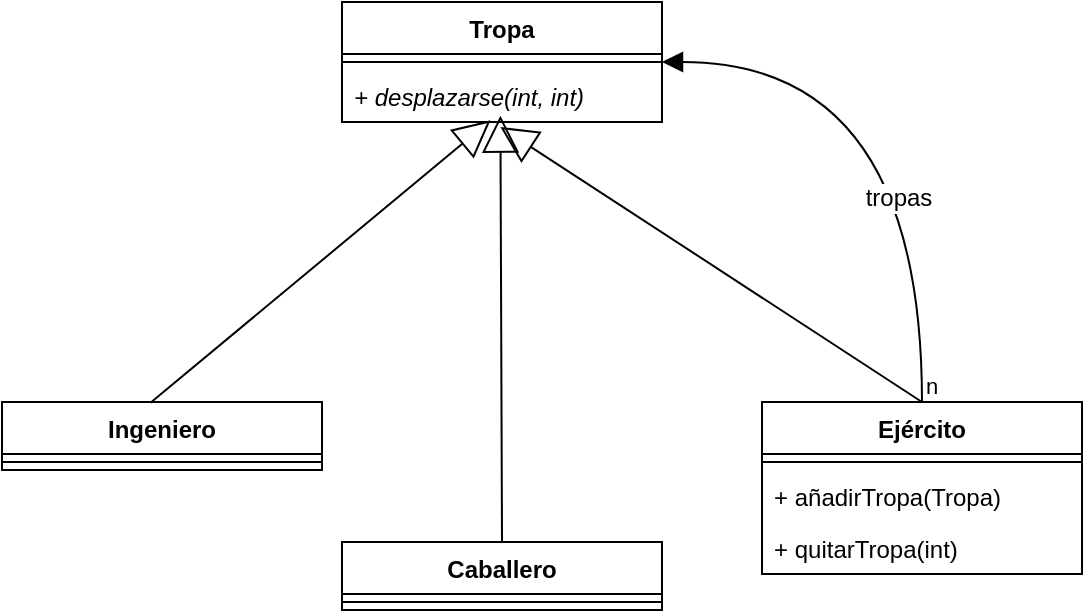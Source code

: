 <mxfile version="24.8.0">
  <diagram id="C5RBs43oDa-KdzZeNtuy" name="Page-1">
    <mxGraphModel dx="714" dy="1973" grid="1" gridSize="10" guides="1" tooltips="1" connect="1" arrows="1" fold="1" page="1" pageScale="1" pageWidth="827" pageHeight="1169" math="0" shadow="0">
      <root>
        <mxCell id="WIyWlLk6GJQsqaUBKTNV-0" />
        <mxCell id="WIyWlLk6GJQsqaUBKTNV-1" parent="WIyWlLk6GJQsqaUBKTNV-0" />
        <mxCell id="bQuhadIzgCN4oesYzCUg-0" value="Ejército" style="swimlane;fontStyle=1;align=center;verticalAlign=top;childLayout=stackLayout;horizontal=1;startSize=26;horizontalStack=0;resizeParent=1;resizeParentMax=0;resizeLast=0;collapsible=1;marginBottom=0;whiteSpace=wrap;html=1;" vertex="1" parent="WIyWlLk6GJQsqaUBKTNV-1">
          <mxGeometry x="560" y="100" width="160" height="86" as="geometry" />
        </mxCell>
        <mxCell id="bQuhadIzgCN4oesYzCUg-2" value="" style="line;strokeWidth=1;fillColor=none;align=left;verticalAlign=middle;spacingTop=-1;spacingLeft=3;spacingRight=3;rotatable=0;labelPosition=right;points=[];portConstraint=eastwest;strokeColor=inherit;" vertex="1" parent="bQuhadIzgCN4oesYzCUg-0">
          <mxGeometry y="26" width="160" height="8" as="geometry" />
        </mxCell>
        <mxCell id="bQuhadIzgCN4oesYzCUg-22" value="&lt;span&gt;+ añadirTropa(Tropa)&lt;/span&gt;" style="text;strokeColor=none;fillColor=none;align=left;verticalAlign=top;spacingLeft=4;spacingRight=4;overflow=hidden;rotatable=0;points=[[0,0.5],[1,0.5]];portConstraint=eastwest;whiteSpace=wrap;html=1;fontStyle=0" vertex="1" parent="bQuhadIzgCN4oesYzCUg-0">
          <mxGeometry y="34" width="160" height="26" as="geometry" />
        </mxCell>
        <mxCell id="bQuhadIzgCN4oesYzCUg-23" value="&lt;span&gt;+ quitarTropa(int)&lt;/span&gt;" style="text;strokeColor=none;fillColor=none;align=left;verticalAlign=top;spacingLeft=4;spacingRight=4;overflow=hidden;rotatable=0;points=[[0,0.5],[1,0.5]];portConstraint=eastwest;whiteSpace=wrap;html=1;fontStyle=0" vertex="1" parent="bQuhadIzgCN4oesYzCUg-0">
          <mxGeometry y="60" width="160" height="26" as="geometry" />
        </mxCell>
        <mxCell id="bQuhadIzgCN4oesYzCUg-4" value="Caballero" style="swimlane;fontStyle=1;align=center;verticalAlign=top;childLayout=stackLayout;horizontal=1;startSize=26;horizontalStack=0;resizeParent=1;resizeParentMax=0;resizeLast=0;collapsible=1;marginBottom=0;whiteSpace=wrap;html=1;" vertex="1" parent="WIyWlLk6GJQsqaUBKTNV-1">
          <mxGeometry x="350" y="170" width="160" height="34" as="geometry" />
        </mxCell>
        <mxCell id="bQuhadIzgCN4oesYzCUg-6" value="" style="line;strokeWidth=1;fillColor=none;align=left;verticalAlign=middle;spacingTop=-1;spacingLeft=3;spacingRight=3;rotatable=0;labelPosition=right;points=[];portConstraint=eastwest;strokeColor=inherit;" vertex="1" parent="bQuhadIzgCN4oesYzCUg-4">
          <mxGeometry y="26" width="160" height="8" as="geometry" />
        </mxCell>
        <mxCell id="bQuhadIzgCN4oesYzCUg-8" value="Ingeniero" style="swimlane;fontStyle=1;align=center;verticalAlign=top;childLayout=stackLayout;horizontal=1;startSize=26;horizontalStack=0;resizeParent=1;resizeParentMax=0;resizeLast=0;collapsible=1;marginBottom=0;whiteSpace=wrap;html=1;" vertex="1" parent="WIyWlLk6GJQsqaUBKTNV-1">
          <mxGeometry x="180" y="100" width="160" height="34" as="geometry" />
        </mxCell>
        <mxCell id="bQuhadIzgCN4oesYzCUg-10" value="" style="line;strokeWidth=1;fillColor=none;align=left;verticalAlign=middle;spacingTop=-1;spacingLeft=3;spacingRight=3;rotatable=0;labelPosition=right;points=[];portConstraint=eastwest;strokeColor=inherit;" vertex="1" parent="bQuhadIzgCN4oesYzCUg-8">
          <mxGeometry y="26" width="160" height="8" as="geometry" />
        </mxCell>
        <mxCell id="bQuhadIzgCN4oesYzCUg-12" value="Tropa" style="swimlane;fontStyle=1;align=center;verticalAlign=top;childLayout=stackLayout;horizontal=1;startSize=26;horizontalStack=0;resizeParent=1;resizeParentMax=0;resizeLast=0;collapsible=1;marginBottom=0;whiteSpace=wrap;html=1;" vertex="1" parent="WIyWlLk6GJQsqaUBKTNV-1">
          <mxGeometry x="350" y="-100" width="160" height="60" as="geometry" />
        </mxCell>
        <mxCell id="bQuhadIzgCN4oesYzCUg-14" value="" style="line;strokeWidth=1;fillColor=none;align=left;verticalAlign=middle;spacingTop=-1;spacingLeft=3;spacingRight=3;rotatable=0;labelPosition=right;points=[];portConstraint=eastwest;strokeColor=inherit;" vertex="1" parent="bQuhadIzgCN4oesYzCUg-12">
          <mxGeometry y="26" width="160" height="8" as="geometry" />
        </mxCell>
        <mxCell id="bQuhadIzgCN4oesYzCUg-15" value="&lt;i&gt;+ desplazarse(int, int)&lt;/i&gt;" style="text;strokeColor=none;fillColor=none;align=left;verticalAlign=top;spacingLeft=4;spacingRight=4;overflow=hidden;rotatable=0;points=[[0,0.5],[1,0.5]];portConstraint=eastwest;whiteSpace=wrap;html=1;" vertex="1" parent="bQuhadIzgCN4oesYzCUg-12">
          <mxGeometry y="34" width="160" height="26" as="geometry" />
        </mxCell>
        <mxCell id="bQuhadIzgCN4oesYzCUg-16" value="" style="endArrow=block;endSize=16;endFill=0;html=1;rounded=0;fontSize=12;curved=1;exitX=0.464;exitY=0.012;exitDx=0;exitDy=0;exitPerimeter=0;entryX=0.464;entryY=0.968;entryDx=0;entryDy=0;entryPerimeter=0;" edge="1" parent="WIyWlLk6GJQsqaUBKTNV-1" source="bQuhadIzgCN4oesYzCUg-8" target="bQuhadIzgCN4oesYzCUg-15">
          <mxGeometry width="160" relative="1" as="geometry">
            <mxPoint x="360" y="40" as="sourcePoint" />
            <mxPoint x="520" y="40" as="targetPoint" />
          </mxGeometry>
        </mxCell>
        <mxCell id="bQuhadIzgCN4oesYzCUg-17" value="" style="endArrow=block;endSize=16;endFill=0;html=1;rounded=0;fontSize=12;curved=1;exitX=0.5;exitY=0;exitDx=0;exitDy=0;entryX=0.495;entryY=1.096;entryDx=0;entryDy=0;entryPerimeter=0;" edge="1" parent="WIyWlLk6GJQsqaUBKTNV-1" source="bQuhadIzgCN4oesYzCUg-0" target="bQuhadIzgCN4oesYzCUg-15">
          <mxGeometry width="160" relative="1" as="geometry">
            <mxPoint x="380" y="146" as="sourcePoint" />
            <mxPoint x="550" y="30" as="targetPoint" />
          </mxGeometry>
        </mxCell>
        <mxCell id="bQuhadIzgCN4oesYzCUg-18" value="" style="endArrow=block;endSize=16;endFill=0;html=1;rounded=0;fontSize=12;curved=1;exitX=0.5;exitY=0;exitDx=0;exitDy=0;entryX=0.495;entryY=0.878;entryDx=0;entryDy=0;entryPerimeter=0;" edge="1" parent="WIyWlLk6GJQsqaUBKTNV-1" source="bQuhadIzgCN4oesYzCUg-4" target="bQuhadIzgCN4oesYzCUg-15">
          <mxGeometry width="160" relative="1" as="geometry">
            <mxPoint x="440" y="210" as="sourcePoint" />
            <mxPoint x="430" y="-10" as="targetPoint" />
          </mxGeometry>
        </mxCell>
        <mxCell id="bQuhadIzgCN4oesYzCUg-19" value="" style="endArrow=block;endFill=1;html=1;edgeStyle=orthogonalEdgeStyle;align=left;verticalAlign=top;rounded=0;fontSize=12;startSize=8;endSize=8;curved=1;exitX=0.5;exitY=0;exitDx=0;exitDy=0;entryX=1;entryY=0.5;entryDx=0;entryDy=0;entryPerimeter=0;" edge="1" parent="WIyWlLk6GJQsqaUBKTNV-1" source="bQuhadIzgCN4oesYzCUg-0" target="bQuhadIzgCN4oesYzCUg-14">
          <mxGeometry x="-1" relative="1" as="geometry">
            <mxPoint x="667" y="-50" as="sourcePoint" />
            <mxPoint x="827" y="-50" as="targetPoint" />
          </mxGeometry>
        </mxCell>
        <mxCell id="bQuhadIzgCN4oesYzCUg-20" value="n" style="edgeLabel;resizable=0;html=1;align=left;verticalAlign=bottom;" connectable="0" vertex="1" parent="bQuhadIzgCN4oesYzCUg-19">
          <mxGeometry x="-1" relative="1" as="geometry" />
        </mxCell>
        <mxCell id="bQuhadIzgCN4oesYzCUg-21" value="tropas" style="edgeLabel;html=1;align=center;verticalAlign=middle;resizable=0;points=[];fontSize=12;" vertex="1" connectable="0" parent="bQuhadIzgCN4oesYzCUg-19">
          <mxGeometry x="-0.32" y="12" relative="1" as="geometry">
            <mxPoint as="offset" />
          </mxGeometry>
        </mxCell>
      </root>
    </mxGraphModel>
  </diagram>
</mxfile>
